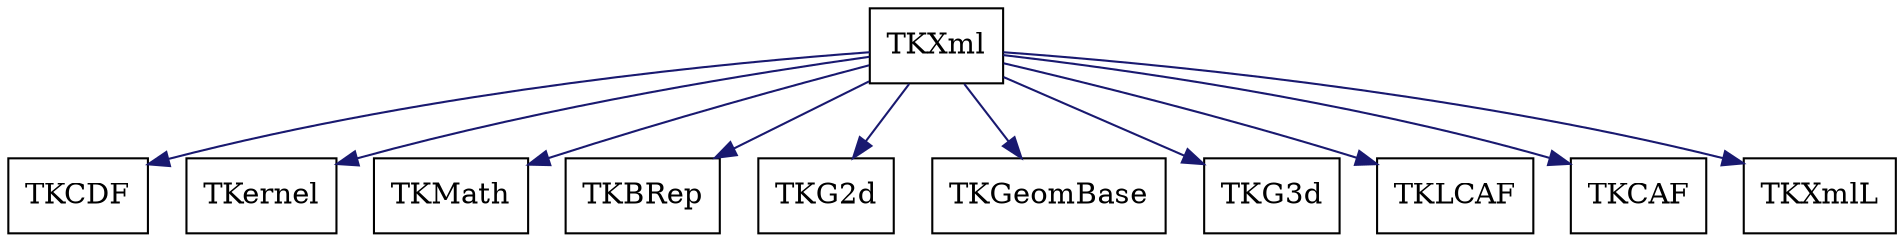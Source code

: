 digraph schema_TKXml
{
	TKXml [ URL = "toolkit_tkxml.html", shape = box ]
	TKCDF [ URL = "toolkit_tkcdf.html" , shape = box ]
	TKXml -> TKCDF [ color = "midnightblue", style = "solid" ]
	TKernel [ URL = "toolkit_tkernel.html" , shape = box ]
	TKXml -> TKernel [ color = "midnightblue", style = "solid" ]
	TKMath [ URL = "toolkit_tkmath.html" , shape = box ]
	TKXml -> TKMath [ color = "midnightblue", style = "solid" ]
	TKBRep [ URL = "toolkit_tkbrep.html" , shape = box ]
	TKXml -> TKBRep [ color = "midnightblue", style = "solid" ]
	TKG2d [ URL = "toolkit_tkg2d.html" , shape = box ]
	TKXml -> TKG2d [ color = "midnightblue", style = "solid" ]
	TKGeomBase [ URL = "toolkit_tkgeombase.html" , shape = box ]
	TKXml -> TKGeomBase [ color = "midnightblue", style = "solid" ]
	TKG3d [ URL = "toolkit_tkg3d.html" , shape = box ]
	TKXml -> TKG3d [ color = "midnightblue", style = "solid" ]
	TKLCAF [ URL = "toolkit_tklcaf.html" , shape = box ]
	TKXml -> TKLCAF [ color = "midnightblue", style = "solid" ]
	TKCAF [ URL = "toolkit_tkcaf.html" , shape = box ]
	TKXml -> TKCAF [ color = "midnightblue", style = "solid" ]
	TKXmlL [ URL = "toolkit_tkxmll.html" , shape = box ]
	TKXml -> TKXmlL [ color = "midnightblue", style = "solid" ]
	aspect = 1
}
